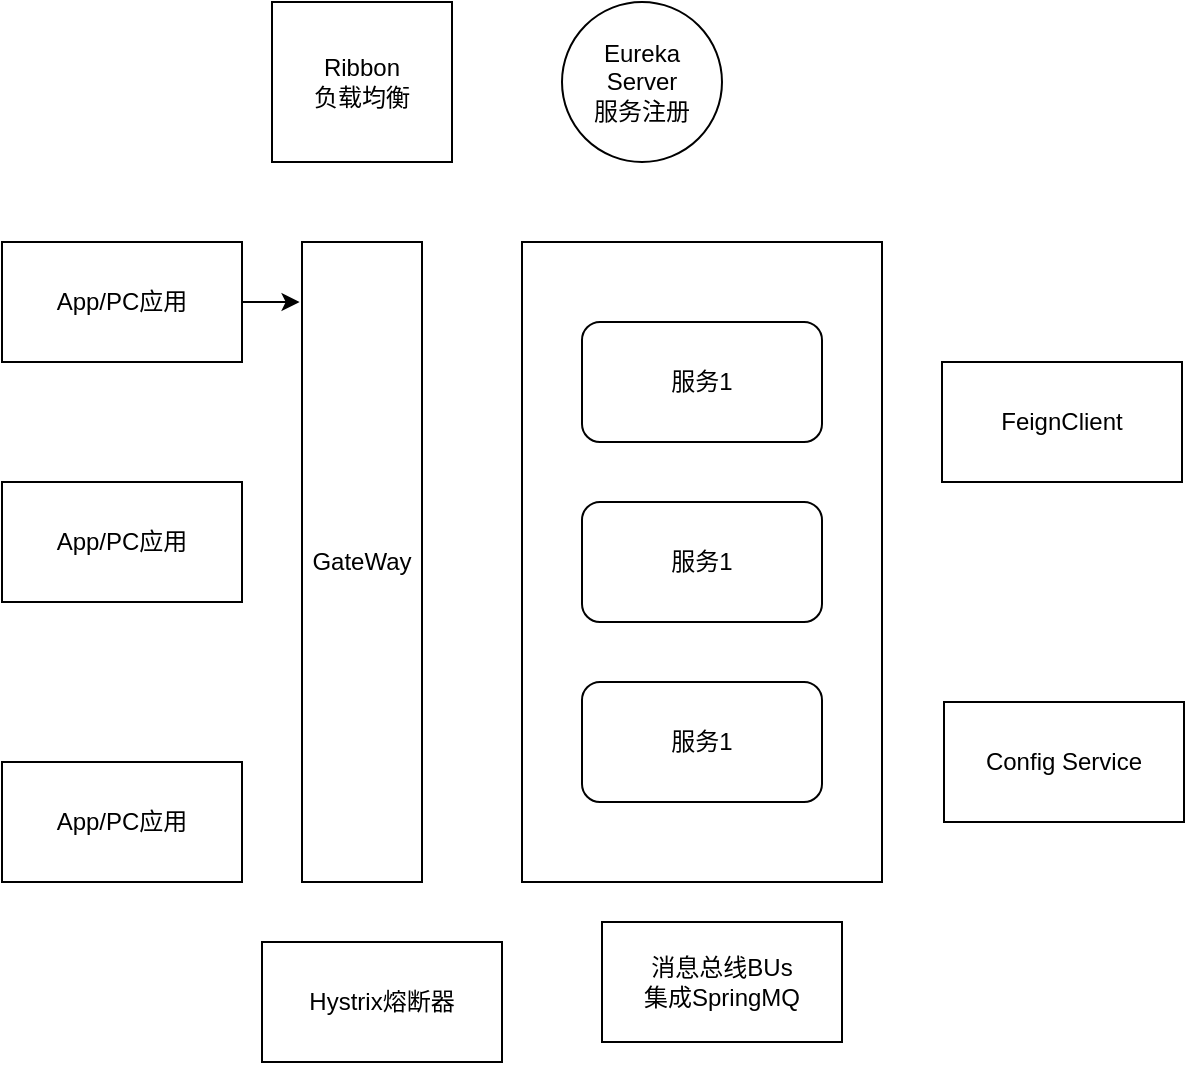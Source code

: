 <mxfile version="10.6.7" type="github"><diagram id="aWytaDgBdm3_ZJ3fz8gJ" name="第 1 页"><mxGraphModel dx="1010" dy="550" grid="1" gridSize="10" guides="1" tooltips="1" connect="1" arrows="1" fold="1" page="1" pageScale="1" pageWidth="827" pageHeight="1169" math="0" shadow="0"><root><mxCell id="0"/><mxCell id="1" parent="0"/><mxCell id="k1KYyaCvcOS9FYcaZ6FV-17" style="edgeStyle=orthogonalEdgeStyle;rounded=0;orthogonalLoop=1;jettySize=auto;html=1;exitX=1;exitY=0.5;exitDx=0;exitDy=0;entryX=-0.02;entryY=0.094;entryDx=0;entryDy=0;entryPerimeter=0;" edge="1" parent="1" source="k1KYyaCvcOS9FYcaZ6FV-1" target="k1KYyaCvcOS9FYcaZ6FV-4"><mxGeometry relative="1" as="geometry"/></mxCell><mxCell id="k1KYyaCvcOS9FYcaZ6FV-1" value="App/PC应用" style="rounded=0;whiteSpace=wrap;html=1;" vertex="1" parent="1"><mxGeometry x="30" y="320" width="120" height="60" as="geometry"/></mxCell><mxCell id="k1KYyaCvcOS9FYcaZ6FV-2" value="&lt;span&gt;App/PC应用&lt;/span&gt;" style="rounded=0;whiteSpace=wrap;html=1;" vertex="1" parent="1"><mxGeometry x="30" y="440" width="120" height="60" as="geometry"/></mxCell><mxCell id="k1KYyaCvcOS9FYcaZ6FV-3" value="&lt;span&gt;App/PC应用&lt;/span&gt;" style="rounded=0;whiteSpace=wrap;html=1;" vertex="1" parent="1"><mxGeometry x="30" y="580" width="120" height="60" as="geometry"/></mxCell><mxCell id="k1KYyaCvcOS9FYcaZ6FV-4" value="GateWay" style="rounded=0;whiteSpace=wrap;html=1;" vertex="1" parent="1"><mxGeometry x="180" y="320" width="60" height="320" as="geometry"/></mxCell><mxCell id="k1KYyaCvcOS9FYcaZ6FV-6" value="Ribbon&lt;br&gt;负载均衡&lt;br&gt;" style="rounded=0;whiteSpace=wrap;html=1;" vertex="1" parent="1"><mxGeometry x="165" y="200" width="90" height="80" as="geometry"/></mxCell><mxCell id="k1KYyaCvcOS9FYcaZ6FV-7" value="Eureka&lt;br&gt;Server&lt;br&gt;服务注册&lt;br&gt;" style="ellipse;whiteSpace=wrap;html=1;aspect=fixed;" vertex="1" parent="1"><mxGeometry x="310" y="200" width="80" height="80" as="geometry"/></mxCell><mxCell id="k1KYyaCvcOS9FYcaZ6FV-9" value="" style="rounded=0;whiteSpace=wrap;html=1;" vertex="1" parent="1"><mxGeometry x="290" y="320" width="180" height="320" as="geometry"/></mxCell><mxCell id="k1KYyaCvcOS9FYcaZ6FV-10" value="服务1" style="rounded=1;whiteSpace=wrap;html=1;" vertex="1" parent="1"><mxGeometry x="320" y="360" width="120" height="60" as="geometry"/></mxCell><mxCell id="k1KYyaCvcOS9FYcaZ6FV-11" value="服务1" style="rounded=1;whiteSpace=wrap;html=1;" vertex="1" parent="1"><mxGeometry x="320" y="450" width="120" height="60" as="geometry"/></mxCell><mxCell id="k1KYyaCvcOS9FYcaZ6FV-12" value="服务1" style="rounded=1;whiteSpace=wrap;html=1;" vertex="1" parent="1"><mxGeometry x="320" y="540" width="120" height="60" as="geometry"/></mxCell><mxCell id="k1KYyaCvcOS9FYcaZ6FV-13" value="Hystrix熔断器&lt;br&gt;" style="rounded=0;whiteSpace=wrap;html=1;" vertex="1" parent="1"><mxGeometry x="160" y="670" width="120" height="60" as="geometry"/></mxCell><mxCell id="k1KYyaCvcOS9FYcaZ6FV-14" value="消息总线BUs&lt;br&gt;集成SpringMQ&lt;br&gt;" style="rounded=0;whiteSpace=wrap;html=1;" vertex="1" parent="1"><mxGeometry x="330" y="660" width="120" height="60" as="geometry"/></mxCell><mxCell id="k1KYyaCvcOS9FYcaZ6FV-15" value="FeignClient" style="rounded=0;whiteSpace=wrap;html=1;" vertex="1" parent="1"><mxGeometry x="500" y="380" width="120" height="60" as="geometry"/></mxCell><mxCell id="k1KYyaCvcOS9FYcaZ6FV-16" value="Config Service" style="rounded=0;whiteSpace=wrap;html=1;" vertex="1" parent="1"><mxGeometry x="501" y="550" width="120" height="60" as="geometry"/></mxCell></root></mxGraphModel></diagram></mxfile>